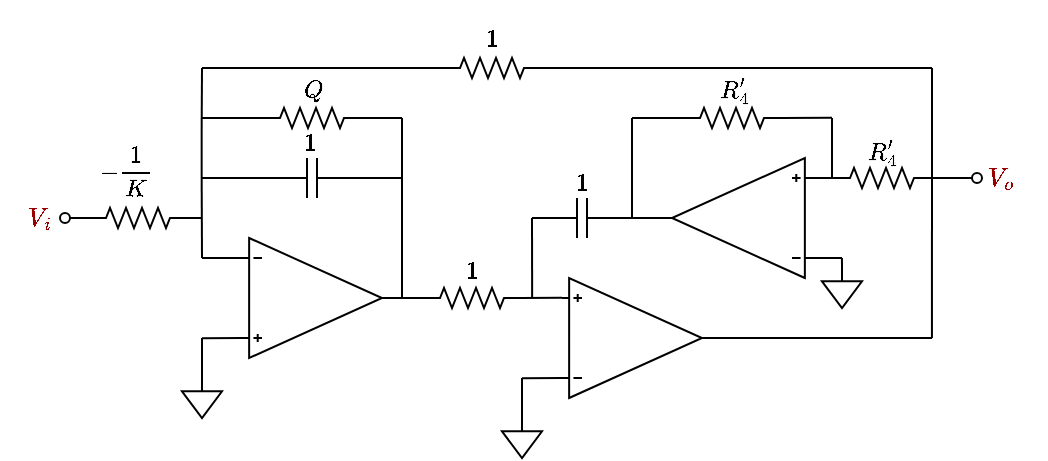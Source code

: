 <mxfile version="21.1.9" type="github">
  <diagram name="Page-1" id="16e2658f-23c8-b752-8be9-c03fbebb8bbe">
    <mxGraphModel dx="598" dy="368" grid="0" gridSize="5" guides="1" tooltips="1" connect="1" arrows="1" fold="1" page="1" pageScale="1" pageWidth="1100" pageHeight="850" background="none" math="1" shadow="0">
      <root>
        <mxCell id="0" />
        <mxCell id="1" parent="0" />
        <mxCell id="8PdN2tvjMDNjimP4uaoP-56" value="" style="edgeStyle=none;shape=connector;rounded=0;orthogonalLoop=1;jettySize=auto;html=1;labelBackgroundColor=default;strokeColor=default;fontFamily=Helvetica;fontSize=11;fontColor=default;endArrow=none;comic=0;" parent="1" target="8PdN2tvjMDNjimP4uaoP-51" edge="1">
          <mxGeometry relative="1" as="geometry">
            <mxPoint x="552.5" y="300" as="sourcePoint" />
          </mxGeometry>
        </mxCell>
        <mxCell id="8PdN2tvjMDNjimP4uaoP-57" style="edgeStyle=none;shape=connector;rounded=0;orthogonalLoop=1;jettySize=auto;html=1;exitX=1;exitY=0.5;exitDx=0;exitDy=0;exitPerimeter=0;labelBackgroundColor=default;strokeColor=default;fontFamily=Helvetica;fontSize=11;fontColor=default;endArrow=none;comic=0;" parent="1" edge="1">
          <mxGeometry relative="1" as="geometry">
            <mxPoint x="675" y="330" as="targetPoint" />
            <mxPoint x="560" y="330" as="sourcePoint" />
          </mxGeometry>
        </mxCell>
        <mxCell id="8PdN2tvjMDNjimP4uaoP-45" style="edgeStyle=none;shape=connector;rounded=0;orthogonalLoop=1;jettySize=auto;html=1;labelBackgroundColor=default;strokeColor=default;fontFamily=Helvetica;fontSize=11;fontColor=default;endArrow=none;comic=0;" parent="1" edge="1">
          <mxGeometry relative="1" as="geometry">
            <mxPoint x="310" y="330.093" as="targetPoint" />
            <mxPoint x="330" y="330" as="sourcePoint" />
          </mxGeometry>
        </mxCell>
        <mxCell id="8PdN2tvjMDNjimP4uaoP-7" value="$$1$$" style="pointerEvents=1;verticalLabelPosition=bottom;shadow=0;dashed=0;align=center;html=1;verticalAlign=top;shape=mxgraph.electrical.capacitors.capacitor_1;comic=0;fontFamily=Consolas;movableLabel=1;" parent="1" vertex="1">
          <mxGeometry x="340" y="240" width="50" height="20" as="geometry">
            <mxPoint x="-1" y="-54" as="offset" />
          </mxGeometry>
        </mxCell>
        <mxCell id="8PdN2tvjMDNjimP4uaoP-8" value="$$Q$$" style="pointerEvents=1;verticalLabelPosition=bottom;shadow=0;dashed=0;align=center;html=1;verticalAlign=top;shape=mxgraph.electrical.resistors.resistor_2;movableLabel=1;noLabel=0;movable=1;comic=0;fontFamily=Consolas;" parent="1" vertex="1">
          <mxGeometry x="340" y="215" width="50" height="10" as="geometry">
            <mxPoint y="-45" as="offset" />
          </mxGeometry>
        </mxCell>
        <mxCell id="8PdN2tvjMDNjimP4uaoP-10" value="$$1$$" style="pointerEvents=1;verticalLabelPosition=bottom;shadow=0;dashed=0;align=center;html=1;verticalAlign=top;shape=mxgraph.electrical.resistors.resistor_2;comic=0;fontFamily=Consolas;movableLabel=1;" parent="1" vertex="1">
          <mxGeometry x="420" y="305" width="50" height="10" as="geometry">
            <mxPoint y="-45" as="offset" />
          </mxGeometry>
        </mxCell>
        <mxCell id="8PdN2tvjMDNjimP4uaoP-22" value="" style="endArrow=none;html=1;rounded=0;entryX=0;entryY=0.5;entryDx=0;entryDy=0;entryPerimeter=0;comic=0;" parent="1" target="8PdN2tvjMDNjimP4uaoP-10" edge="1">
          <mxGeometry width="50" height="50" relative="1" as="geometry">
            <mxPoint x="400" y="310" as="sourcePoint" />
            <mxPoint x="480" y="290" as="targetPoint" />
          </mxGeometry>
        </mxCell>
        <mxCell id="8PdN2tvjMDNjimP4uaoP-23" value="" style="endArrow=none;html=1;rounded=0;comic=0;" parent="1" edge="1">
          <mxGeometry width="50" height="50" relative="1" as="geometry">
            <mxPoint x="410" y="310" as="sourcePoint" />
            <mxPoint x="410" y="250" as="targetPoint" />
          </mxGeometry>
        </mxCell>
        <mxCell id="8PdN2tvjMDNjimP4uaoP-24" value="" style="endArrow=none;html=1;rounded=0;exitX=1;exitY=0.5;exitDx=0;exitDy=0;exitPerimeter=0;comic=0;" parent="1" source="8PdN2tvjMDNjimP4uaoP-7" edge="1">
          <mxGeometry width="50" height="50" relative="1" as="geometry">
            <mxPoint x="400" y="290" as="sourcePoint" />
            <mxPoint x="410" y="250" as="targetPoint" />
          </mxGeometry>
        </mxCell>
        <mxCell id="8PdN2tvjMDNjimP4uaoP-25" value="" style="endArrow=none;html=1;rounded=0;entryX=0;entryY=0.835;entryDx=0;entryDy=0;entryPerimeter=0;exitX=1;exitY=0.5;exitDx=0;exitDy=0;exitPerimeter=0;comic=0;" parent="1" source="8PdN2tvjMDNjimP4uaoP-10" edge="1">
          <mxGeometry width="50" height="50" relative="1" as="geometry">
            <mxPoint x="430" y="340" as="sourcePoint" />
            <mxPoint x="490" y="309.9" as="targetPoint" />
          </mxGeometry>
        </mxCell>
        <mxCell id="8PdN2tvjMDNjimP4uaoP-31" value="" style="endArrow=none;html=1;rounded=0;comic=0;" parent="1" edge="1">
          <mxGeometry width="50" height="50" relative="1" as="geometry">
            <mxPoint x="310" y="290" as="sourcePoint" />
            <mxPoint x="330" y="290" as="targetPoint" />
            <Array as="points" />
          </mxGeometry>
        </mxCell>
        <mxCell id="8PdN2tvjMDNjimP4uaoP-32" value="" style="endArrow=none;html=1;rounded=0;comic=0;" parent="1" edge="1">
          <mxGeometry width="50" height="50" relative="1" as="geometry">
            <mxPoint x="310" y="290" as="sourcePoint" />
            <mxPoint x="309.83" y="250" as="targetPoint" />
          </mxGeometry>
        </mxCell>
        <mxCell id="8PdN2tvjMDNjimP4uaoP-33" value="" style="endArrow=none;html=1;rounded=0;entryX=0;entryY=0.5;entryDx=0;entryDy=0;entryPerimeter=0;comic=0;" parent="1" target="8PdN2tvjMDNjimP4uaoP-7" edge="1">
          <mxGeometry width="50" height="50" relative="1" as="geometry">
            <mxPoint x="310" y="250" as="sourcePoint" />
            <mxPoint x="420" y="280" as="targetPoint" />
          </mxGeometry>
        </mxCell>
        <mxCell id="8PdN2tvjMDNjimP4uaoP-34" value="" style="endArrow=none;html=1;rounded=0;comic=0;" parent="1" edge="1">
          <mxGeometry width="50" height="50" relative="1" as="geometry">
            <mxPoint x="309.83" y="250" as="sourcePoint" />
            <mxPoint x="309.83" y="225" as="targetPoint" />
          </mxGeometry>
        </mxCell>
        <mxCell id="8PdN2tvjMDNjimP4uaoP-35" value="" style="endArrow=none;html=1;rounded=0;entryX=0;entryY=0.5;entryDx=0;entryDy=0;entryPerimeter=0;comic=0;" parent="1" target="8PdN2tvjMDNjimP4uaoP-8" edge="1">
          <mxGeometry width="50" height="50" relative="1" as="geometry">
            <mxPoint x="310" y="220" as="sourcePoint" />
            <mxPoint x="400" y="230" as="targetPoint" />
            <Array as="points" />
          </mxGeometry>
        </mxCell>
        <mxCell id="8PdN2tvjMDNjimP4uaoP-36" value="" style="endArrow=none;html=1;rounded=0;entryX=1;entryY=0.5;entryDx=0;entryDy=0;entryPerimeter=0;comic=0;" parent="1" target="8PdN2tvjMDNjimP4uaoP-8" edge="1">
          <mxGeometry width="50" height="50" relative="1" as="geometry">
            <mxPoint x="410" y="220" as="sourcePoint" />
            <mxPoint x="400" y="225" as="targetPoint" />
          </mxGeometry>
        </mxCell>
        <mxCell id="8PdN2tvjMDNjimP4uaoP-37" value="" style="endArrow=none;html=1;rounded=0;comic=0;" parent="1" edge="1">
          <mxGeometry width="50" height="50" relative="1" as="geometry">
            <mxPoint x="410" y="250" as="sourcePoint" />
            <mxPoint x="410" y="220" as="targetPoint" />
          </mxGeometry>
        </mxCell>
        <mxCell id="8PdN2tvjMDNjimP4uaoP-42" style="edgeStyle=none;shape=connector;rounded=0;orthogonalLoop=1;jettySize=auto;html=1;exitX=0.5;exitY=0;exitDx=0;exitDy=0;exitPerimeter=0;labelBackgroundColor=default;strokeColor=default;fontFamily=Helvetica;fontSize=11;fontColor=default;endArrow=none;comic=0;" parent="1" source="8PdN2tvjMDNjimP4uaoP-40" edge="1">
          <mxGeometry relative="1" as="geometry">
            <mxPoint x="310" y="330" as="targetPoint" />
          </mxGeometry>
        </mxCell>
        <mxCell id="8PdN2tvjMDNjimP4uaoP-40" value="" style="pointerEvents=1;verticalLabelPosition=bottom;shadow=0;dashed=0;align=center;html=1;verticalAlign=top;shape=mxgraph.electrical.signal_sources.signal_ground;comic=0;" parent="1" vertex="1">
          <mxGeometry x="300" y="350" width="20" height="20" as="geometry" />
        </mxCell>
        <mxCell id="8PdN2tvjMDNjimP4uaoP-43" style="edgeStyle=none;shape=connector;rounded=0;orthogonalLoop=1;jettySize=auto;html=1;exitX=0.5;exitY=0;exitDx=0;exitDy=0;exitPerimeter=0;labelBackgroundColor=default;strokeColor=default;fontFamily=Helvetica;fontSize=11;fontColor=default;endArrow=none;comic=0;" parent="1" source="8PdN2tvjMDNjimP4uaoP-40" edge="1">
          <mxGeometry relative="1" as="geometry">
            <mxPoint x="310" y="330" as="targetPoint" />
            <mxPoint x="310" y="350" as="sourcePoint" />
          </mxGeometry>
        </mxCell>
        <mxCell id="8PdN2tvjMDNjimP4uaoP-46" style="edgeStyle=none;shape=connector;rounded=0;orthogonalLoop=1;jettySize=auto;html=1;labelBackgroundColor=default;strokeColor=default;fontFamily=Helvetica;fontSize=11;fontColor=default;endArrow=none;comic=0;" parent="1" edge="1">
          <mxGeometry relative="1" as="geometry">
            <mxPoint x="470" y="350.093" as="targetPoint" />
            <mxPoint x="490" y="350" as="sourcePoint" />
          </mxGeometry>
        </mxCell>
        <mxCell id="8PdN2tvjMDNjimP4uaoP-47" style="edgeStyle=none;shape=connector;rounded=0;orthogonalLoop=1;jettySize=auto;html=1;exitX=0.5;exitY=0;exitDx=0;exitDy=0;exitPerimeter=0;labelBackgroundColor=default;strokeColor=default;fontFamily=Helvetica;fontSize=11;fontColor=default;endArrow=none;comic=0;" parent="1" source="8PdN2tvjMDNjimP4uaoP-48" edge="1">
          <mxGeometry relative="1" as="geometry">
            <mxPoint x="470" y="350" as="targetPoint" />
          </mxGeometry>
        </mxCell>
        <mxCell id="8PdN2tvjMDNjimP4uaoP-48" value="" style="pointerEvents=1;verticalLabelPosition=bottom;shadow=0;dashed=0;align=center;html=1;verticalAlign=top;shape=mxgraph.electrical.signal_sources.signal_ground;comic=0;" parent="1" vertex="1">
          <mxGeometry x="460" y="370" width="20" height="20" as="geometry" />
        </mxCell>
        <mxCell id="8PdN2tvjMDNjimP4uaoP-49" style="edgeStyle=none;shape=connector;rounded=0;orthogonalLoop=1;jettySize=auto;html=1;exitX=0.5;exitY=0;exitDx=0;exitDy=0;exitPerimeter=0;labelBackgroundColor=default;strokeColor=default;fontFamily=Helvetica;fontSize=11;fontColor=default;endArrow=none;comic=0;" parent="1" source="8PdN2tvjMDNjimP4uaoP-48" edge="1">
          <mxGeometry relative="1" as="geometry">
            <mxPoint x="470" y="350" as="targetPoint" />
            <mxPoint x="470" y="370" as="sourcePoint" />
          </mxGeometry>
        </mxCell>
        <mxCell id="8PdN2tvjMDNjimP4uaoP-55" style="edgeStyle=none;shape=connector;rounded=0;orthogonalLoop=1;jettySize=auto;html=1;exitX=1;exitY=0.5;exitDx=0;exitDy=0;exitPerimeter=0;entryX=1;entryY=0.5;entryDx=0;entryDy=0;entryPerimeter=0;labelBackgroundColor=default;strokeColor=default;fontFamily=Helvetica;fontSize=11;fontColor=default;endArrow=none;comic=0;" parent="1" source="8PdN2tvjMDNjimP4uaoP-51" target="8PdN2tvjMDNjimP4uaoP-52" edge="1">
          <mxGeometry relative="1" as="geometry" />
        </mxCell>
        <mxCell id="8PdN2tvjMDNjimP4uaoP-61" style="edgeStyle=none;shape=connector;rounded=0;orthogonalLoop=1;jettySize=auto;html=1;entryX=0;entryY=0.5;entryDx=0;entryDy=0;entryPerimeter=0;labelBackgroundColor=default;strokeColor=default;fontFamily=Helvetica;fontSize=11;fontColor=default;endArrow=none;comic=0;" parent="1" target="8PdN2tvjMDNjimP4uaoP-58" edge="1">
          <mxGeometry relative="1" as="geometry">
            <mxPoint x="615" y="250" as="sourcePoint" />
          </mxGeometry>
        </mxCell>
        <mxCell id="8PdN2tvjMDNjimP4uaoP-81" style="edgeStyle=none;shape=connector;rounded=0;orthogonalLoop=1;jettySize=auto;html=1;labelBackgroundColor=default;strokeColor=default;fontFamily=Helvetica;fontSize=11;fontColor=default;endArrow=none;comic=0;" parent="1" edge="1">
          <mxGeometry relative="1" as="geometry">
            <mxPoint x="630" y="290" as="targetPoint" />
            <mxPoint x="615" y="290" as="sourcePoint" />
          </mxGeometry>
        </mxCell>
        <mxCell id="8PdN2tvjMDNjimP4uaoP-51" value="" style="verticalLabelPosition=bottom;shadow=0;dashed=0;align=center;html=1;verticalAlign=top;shape=stencil(pVXbcoMgFPwaHpsRyEUfU9u+9huIIZUJgoMkaf++R9E2qGGMzjjOnD26uy4cRDStclZyRCJWlTyziL4hQq7MCHaQABPo5A5MIlcqVnCHfJbcMCu0YhLwfVHCHbuHKmv0md/E0bZvC5VzI6zr3lrGuC7pO4r2ANYXTTOtFPgA0srr3PWBmwllPStCvThqsCQKbrlxeOv526t+2mqFtxuHIPLxnBoirzP0YjpPT1/sBDXcU5unBTCsncRTPm+1xaQfKV6iSmaqxsm4Kk0BebSlaHpg2fnL6Is6jnotWb17B42uXegr/7e18S2FUugIpFB3BG4a/hjWweUbp/A9JJNMZFJXPLBggA9yaNAH4dH0pA0PpHoSUrrjIaD6VPT+mOHFwU1jCHnYLfYwjcH3EC/OAa8XBxEvDqJnYk4S2D8Ld2SGix5FHD7Xxsak6z3c7c1rg3FpUPdbboBf);flipV=1;flipH=1;comic=0;fontFamily=Consolas;" parent="1" vertex="1">
          <mxGeometry x="545" y="240" width="70" height="60" as="geometry" />
        </mxCell>
        <mxCell id="8PdN2tvjMDNjimP4uaoP-53" style="edgeStyle=none;shape=connector;rounded=0;orthogonalLoop=1;jettySize=auto;html=1;exitX=0;exitY=0.5;exitDx=0;exitDy=0;exitPerimeter=0;labelBackgroundColor=default;strokeColor=default;fontFamily=Helvetica;fontSize=11;fontColor=default;endArrow=none;comic=0;" parent="1" source="8PdN2tvjMDNjimP4uaoP-52" edge="1">
          <mxGeometry relative="1" as="geometry">
            <mxPoint x="475.077" y="310" as="targetPoint" />
          </mxGeometry>
        </mxCell>
        <mxCell id="8PdN2tvjMDNjimP4uaoP-71" style="edgeStyle=none;shape=connector;rounded=0;orthogonalLoop=1;jettySize=auto;html=1;exitX=1;exitY=0.5;exitDx=0;exitDy=0;exitPerimeter=0;labelBackgroundColor=default;strokeColor=default;fontFamily=Helvetica;fontSize=11;fontColor=default;endArrow=none;comic=0;" parent="1" source="8PdN2tvjMDNjimP4uaoP-52" edge="1">
          <mxGeometry relative="1" as="geometry">
            <mxPoint x="525" y="220" as="targetPoint" />
          </mxGeometry>
        </mxCell>
        <mxCell id="8PdN2tvjMDNjimP4uaoP-52" value="$$1$$" style="pointerEvents=1;verticalLabelPosition=bottom;shadow=0;dashed=0;align=center;html=1;verticalAlign=top;shape=mxgraph.electrical.capacitors.capacitor_1;comic=0;fontFamily=Consolas;movableLabel=1;" parent="1" vertex="1">
          <mxGeometry x="475" y="260" width="50" height="20" as="geometry">
            <mxPoint y="-54" as="offset" />
          </mxGeometry>
        </mxCell>
        <mxCell id="8PdN2tvjMDNjimP4uaoP-62" style="edgeStyle=none;shape=connector;rounded=0;orthogonalLoop=1;jettySize=auto;html=1;exitX=1;exitY=0.5;exitDx=0;exitDy=0;exitPerimeter=0;labelBackgroundColor=default;strokeColor=default;fontFamily=Helvetica;fontSize=11;fontColor=default;endArrow=none;comic=0;" parent="1" source="8PdN2tvjMDNjimP4uaoP-58" edge="1">
          <mxGeometry relative="1" as="geometry">
            <mxPoint x="674.962" y="330" as="targetPoint" />
          </mxGeometry>
        </mxCell>
        <mxCell id="8PdN2tvjMDNjimP4uaoP-63" style="edgeStyle=none;shape=connector;rounded=0;orthogonalLoop=1;jettySize=auto;html=1;exitX=1;exitY=0.5;exitDx=0;exitDy=0;exitPerimeter=0;labelBackgroundColor=default;strokeColor=default;fontFamily=Helvetica;fontSize=11;fontColor=default;endArrow=none;comic=0;" parent="1" source="8PdN2tvjMDNjimP4uaoP-58" edge="1">
          <mxGeometry relative="1" as="geometry">
            <mxPoint x="675" y="195" as="targetPoint" />
          </mxGeometry>
        </mxCell>
        <mxCell id="8PdN2tvjMDNjimP4uaoP-90" style="edgeStyle=none;shape=connector;rounded=0;orthogonalLoop=1;jettySize=auto;html=1;exitX=1;exitY=0.5;exitDx=0;exitDy=0;exitPerimeter=0;labelBackgroundColor=default;strokeColor=default;fontFamily=Helvetica;fontSize=11;fontColor=default;endArrow=none;" parent="1" source="8PdN2tvjMDNjimP4uaoP-58" target="8PdN2tvjMDNjimP4uaoP-91" edge="1">
          <mxGeometry relative="1" as="geometry">
            <mxPoint x="705" y="250" as="targetPoint" />
          </mxGeometry>
        </mxCell>
        <mxCell id="8PdN2tvjMDNjimP4uaoP-58" value="$$R_4&#39;$$" style="pointerEvents=1;verticalLabelPosition=bottom;shadow=0;dashed=0;align=center;html=1;verticalAlign=top;shape=mxgraph.electrical.resistors.resistor_2;comic=0;movableLabel=1;fontFamily=Consolas;" parent="1" vertex="1">
          <mxGeometry x="625" y="245" width="50" height="10" as="geometry">
            <mxPoint y="-44" as="offset" />
          </mxGeometry>
        </mxCell>
        <mxCell id="8PdN2tvjMDNjimP4uaoP-65" style="edgeStyle=none;shape=connector;rounded=0;orthogonalLoop=1;jettySize=auto;html=1;exitX=1;exitY=0.5;exitDx=0;exitDy=0;exitPerimeter=0;labelBackgroundColor=default;strokeColor=default;fontFamily=Helvetica;fontSize=11;fontColor=default;endArrow=none;comic=0;" parent="1" source="8PdN2tvjMDNjimP4uaoP-64" edge="1">
          <mxGeometry relative="1" as="geometry">
            <mxPoint x="675" y="195" as="targetPoint" />
          </mxGeometry>
        </mxCell>
        <mxCell id="8PdN2tvjMDNjimP4uaoP-66" style="edgeStyle=none;shape=connector;rounded=0;orthogonalLoop=1;jettySize=auto;html=1;exitX=0;exitY=0.5;exitDx=0;exitDy=0;exitPerimeter=0;labelBackgroundColor=default;strokeColor=default;fontFamily=Helvetica;fontSize=11;fontColor=default;endArrow=none;comic=0;" parent="1" source="8PdN2tvjMDNjimP4uaoP-64" edge="1">
          <mxGeometry relative="1" as="geometry">
            <mxPoint x="310" y="195" as="targetPoint" />
          </mxGeometry>
        </mxCell>
        <mxCell id="8PdN2tvjMDNjimP4uaoP-64" value="$$1$$" style="pointerEvents=1;verticalLabelPosition=bottom;shadow=0;dashed=0;align=center;html=1;verticalAlign=top;shape=mxgraph.electrical.resistors.resistor_2;comic=0;fontFamily=Consolas;movableLabel=1;" parent="1" vertex="1">
          <mxGeometry x="430" y="190" width="50" height="10" as="geometry">
            <mxPoint y="-46" as="offset" />
          </mxGeometry>
        </mxCell>
        <mxCell id="8PdN2tvjMDNjimP4uaoP-68" value="" style="edgeStyle=none;orthogonalLoop=1;jettySize=auto;html=1;rounded=0;labelBackgroundColor=default;strokeColor=default;fontFamily=Helvetica;fontSize=11;fontColor=default;endArrow=none;shape=connector;comic=0;" parent="1" edge="1">
          <mxGeometry width="80" relative="1" as="geometry">
            <mxPoint x="310" y="195" as="sourcePoint" />
            <mxPoint x="309.83" y="225" as="targetPoint" />
            <Array as="points" />
          </mxGeometry>
        </mxCell>
        <mxCell id="8PdN2tvjMDNjimP4uaoP-73" style="edgeStyle=none;shape=connector;rounded=0;orthogonalLoop=1;jettySize=auto;html=1;exitX=1;exitY=0.5;exitDx=0;exitDy=0;exitPerimeter=0;labelBackgroundColor=default;strokeColor=default;fontFamily=Helvetica;fontSize=11;fontColor=default;endArrow=none;comic=0;" parent="1" source="8PdN2tvjMDNjimP4uaoP-69" edge="1">
          <mxGeometry relative="1" as="geometry">
            <mxPoint x="625" y="219.909" as="targetPoint" />
          </mxGeometry>
        </mxCell>
        <mxCell id="8PdN2tvjMDNjimP4uaoP-89" style="edgeStyle=none;shape=connector;rounded=0;orthogonalLoop=1;jettySize=auto;html=1;exitX=0;exitY=0.5;exitDx=0;exitDy=0;exitPerimeter=0;labelBackgroundColor=default;strokeColor=default;fontFamily=Helvetica;fontSize=11;fontColor=default;endArrow=none;" parent="1" source="8PdN2tvjMDNjimP4uaoP-69" edge="1">
          <mxGeometry relative="1" as="geometry">
            <mxPoint x="525" y="219.951" as="targetPoint" />
          </mxGeometry>
        </mxCell>
        <mxCell id="8PdN2tvjMDNjimP4uaoP-69" value="$$R_4&#39;&lt;br&gt;$$" style="pointerEvents=1;verticalLabelPosition=bottom;shadow=0;dashed=0;align=center;html=1;verticalAlign=top;shape=mxgraph.electrical.resistors.resistor_2;comic=0;fontFamily=Consolas;movableLabel=1;" parent="1" vertex="1">
          <mxGeometry x="550" y="215" width="50" height="10" as="geometry">
            <mxPoint x="1" y="-45" as="offset" />
          </mxGeometry>
        </mxCell>
        <mxCell id="8PdN2tvjMDNjimP4uaoP-76" value="" style="edgeStyle=none;orthogonalLoop=1;jettySize=auto;html=1;rounded=0;labelBackgroundColor=default;strokeColor=default;fontFamily=Helvetica;fontSize=11;fontColor=default;endArrow=none;shape=connector;entryX=0;entryY=0.5;entryDx=0;entryDy=0;entryPerimeter=0;comic=0;" parent="1" target="8PdN2tvjMDNjimP4uaoP-58" edge="1">
          <mxGeometry width="80" relative="1" as="geometry">
            <mxPoint x="625" y="220" as="sourcePoint" />
            <mxPoint x="705" y="220" as="targetPoint" />
            <Array as="points" />
          </mxGeometry>
        </mxCell>
        <mxCell id="8PdN2tvjMDNjimP4uaoP-77" value="" style="verticalLabelPosition=bottom;shadow=0;dashed=0;align=center;html=1;verticalAlign=top;shape=stencil(pVXbcoMgFPwaHpsRyEUfU9u+9huIIZUJgoMkaf++R9E2qGGMzjjOnD26uy4cRDStclZyRCJWlTyziL4hQq7MCHaQABPo5A5MIlcqVnCHfJbcMCu0YhLwfVHCHbuHKmv0md/E0bZvC5VzI6zr3lrGuC7pO4r2ANYXTTOtFPgA0srr3PWBmwllPStCvThqsCQKbrlxeOv526t+2mqFtxuHIPLxnBoirzP0YjpPT1/sBDXcU5unBTCsncRTPm+1xaQfKV6iSmaqxsm4Kk0BebSlaHpg2fnL6Is6jnotWb17B42uXegr/7e18S2FUugIpFB3BG4a/hjWweUbp/A9JJNMZFJXPLBggA9yaNAH4dH0pA0PpHoSUrrjIaD6VPT+mOHFwU1jCHnYLfYwjcH3EC/OAa8XBxEvDqJnYk4S2D8Ld2SGix5FHD7Xxsak6z3c7c1rg3FpUPdbboBf);flipV=1;flipH=0;comic=0;fontFamily=Consolas;" parent="1" vertex="1">
          <mxGeometry x="490" y="300" width="70" height="60" as="geometry" />
        </mxCell>
        <mxCell id="8PdN2tvjMDNjimP4uaoP-78" value="" style="verticalLabelPosition=bottom;shadow=0;dashed=0;align=center;html=1;verticalAlign=top;shape=stencil(pVXbcoMgFPwaHpsRyEUfU9u+9huIIZUJgoMkaf++R9E2qGGMzjjOnD26uy4cRDStclZyRCJWlTyziL4hQq7MCHaQABPo5A5MIlcqVnCHfJbcMCu0YhLwfVHCHbuHKmv0md/E0bZvC5VzI6zr3lrGuC7pO4r2ANYXTTOtFPgA0srr3PWBmwllPStCvThqsCQKbrlxeOv526t+2mqFtxuHIPLxnBoirzP0YjpPT1/sBDXcU5unBTCsncRTPm+1xaQfKV6iSmaqxsm4Kk0BebSlaHpg2fnL6Is6jnotWb17B42uXegr/7e18S2FUugIpFB3BG4a/hjWweUbp/A9JJNMZFJXPLBggA9yaNAH4dH0pA0PpHoSUrrjIaD6VPT+mOHFwU1jCHnYLfYwjcH3EC/OAa8XBxEvDqJnYk4S2D8Ld2SGix5FHD7Xxsak6z3c7c1rg3FpUPdbboBf);flipV=0;flipH=0;comic=0;fontFamily=Consolas;" parent="1" vertex="1">
          <mxGeometry x="330" y="280" width="70" height="60" as="geometry" />
        </mxCell>
        <mxCell id="8PdN2tvjMDNjimP4uaoP-80" style="edgeStyle=none;shape=connector;rounded=0;orthogonalLoop=1;jettySize=auto;html=1;exitX=0.5;exitY=0;exitDx=0;exitDy=0;exitPerimeter=0;labelBackgroundColor=default;strokeColor=default;fontFamily=Helvetica;fontSize=11;fontColor=default;endArrow=none;comic=0;" parent="1" source="8PdN2tvjMDNjimP4uaoP-79" edge="1">
          <mxGeometry relative="1" as="geometry">
            <mxPoint x="629.971" y="290" as="targetPoint" />
          </mxGeometry>
        </mxCell>
        <mxCell id="8PdN2tvjMDNjimP4uaoP-79" value="" style="pointerEvents=1;verticalLabelPosition=bottom;shadow=0;dashed=0;align=center;html=1;verticalAlign=top;shape=mxgraph.electrical.signal_sources.signal_ground;comic=0;" parent="1" vertex="1">
          <mxGeometry x="620" y="295" width="20" height="20" as="geometry" />
        </mxCell>
        <mxCell id="8PdN2tvjMDNjimP4uaoP-91" value="" style="ellipse;whiteSpace=wrap;html=1;aspect=fixed;fontFamily=Helvetica;fontSize=11;fontColor=default;" parent="1" vertex="1">
          <mxGeometry x="695" y="247.5" width="5" height="5" as="geometry" />
        </mxCell>
        <mxCell id="8PdN2tvjMDNjimP4uaoP-97" value="" style="ellipse;whiteSpace=wrap;html=1;aspect=fixed;fontFamily=Helvetica;fontSize=11;fontColor=default;" parent="1" vertex="1">
          <mxGeometry x="239" y="267.5" width="5" height="5" as="geometry" />
        </mxCell>
        <mxCell id="8PdN2tvjMDNjimP4uaoP-113" value="$$V_i$$" style="text;html=1;strokeColor=none;fillColor=none;align=center;verticalAlign=middle;whiteSpace=wrap;rounded=0;fontSize=11;fontFamily=Helvetica;fontColor=#990000;" parent="1" vertex="1">
          <mxGeometry x="219" y="262.5" width="20" height="15" as="geometry" />
        </mxCell>
        <mxCell id="8PdN2tvjMDNjimP4uaoP-114" value="$$V_o$$" style="text;html=1;strokeColor=none;fillColor=none;align=center;verticalAlign=middle;whiteSpace=wrap;rounded=0;fontSize=11;fontFamily=Helvetica;fontColor=#990000;" parent="1" vertex="1">
          <mxGeometry x="700" y="242.5" width="20" height="15" as="geometry" />
        </mxCell>
        <mxCell id="NuBayA5MQszIh9NPGqda-1" value="$$-\frac{1}{K}$$" style="pointerEvents=1;verticalLabelPosition=bottom;shadow=0;dashed=0;align=center;html=1;verticalAlign=top;shape=mxgraph.electrical.resistors.resistor_2;movableLabel=1;noLabel=0;movable=1;comic=0;fontFamily=Consolas;" parent="1" vertex="1">
          <mxGeometry x="253" y="265" width="50" height="10" as="geometry">
            <mxPoint x="-6" y="-60" as="offset" />
          </mxGeometry>
        </mxCell>
        <mxCell id="NuBayA5MQszIh9NPGqda-2" value="" style="edgeStyle=none;orthogonalLoop=1;jettySize=auto;html=1;rounded=0;labelBackgroundColor=default;strokeColor=default;fontFamily=Helvetica;fontSize=11;fontColor=default;endArrow=none;shape=connector;exitX=1;exitY=0.5;exitDx=0;exitDy=0;entryX=0;entryY=0.5;entryDx=0;entryDy=0;entryPerimeter=0;" parent="1" source="8PdN2tvjMDNjimP4uaoP-97" target="NuBayA5MQszIh9NPGqda-1" edge="1">
          <mxGeometry width="80" relative="1" as="geometry">
            <mxPoint x="246.968" y="267.883" as="sourcePoint" />
            <mxPoint x="326.968" y="267.883" as="targetPoint" />
            <Array as="points" />
          </mxGeometry>
        </mxCell>
        <mxCell id="NuBayA5MQszIh9NPGqda-3" value="" style="edgeStyle=none;orthogonalLoop=1;jettySize=auto;html=1;rounded=0;labelBackgroundColor=default;strokeColor=default;fontFamily=Helvetica;fontSize=11;fontColor=default;endArrow=none;shape=connector;exitX=1;exitY=0.5;exitDx=0;exitDy=0;exitPerimeter=0;" parent="1" source="NuBayA5MQszIh9NPGqda-1" edge="1">
          <mxGeometry width="80" relative="1" as="geometry">
            <mxPoint x="304" y="270" as="sourcePoint" />
            <mxPoint x="310" y="270" as="targetPoint" />
            <Array as="points" />
          </mxGeometry>
        </mxCell>
      </root>
    </mxGraphModel>
  </diagram>
</mxfile>
